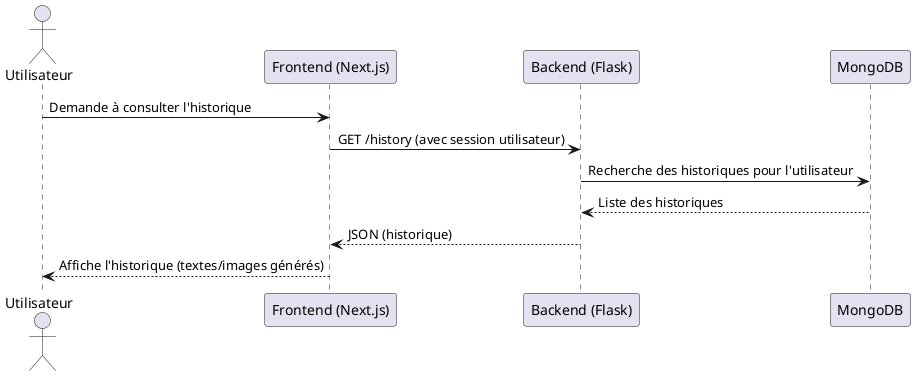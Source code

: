 @startuml
actor Utilisateur
participant "Frontend (Next.js)" as Frontend
participant "Backend (Flask)" as Backend
participant "MongoDB" as DB

Utilisateur -> Frontend : Demande à consulter l'historique
Frontend -> Backend : GET /history (avec session utilisateur)
Backend -> DB : Recherche des historiques pour l'utilisateur
DB --> Backend : Liste des historiques
Backend --> Frontend : JSON (historique)
Frontend --> Utilisateur : Affiche l'historique (textes/images générés)
@enduml
